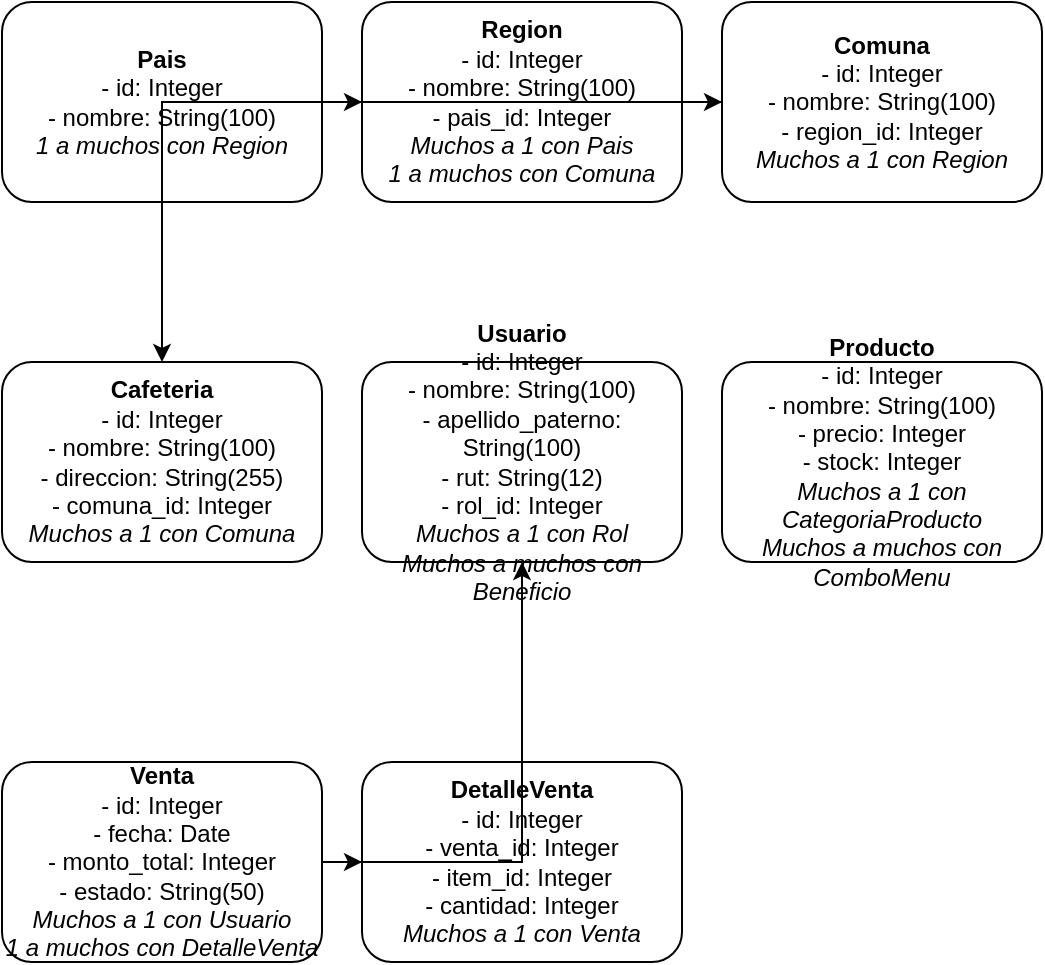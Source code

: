 <mxfile><diagram name="ClassDiagram"><mxGraphModel dx="593" dy="602" grid="1" gridSize="10" guides="1" tooltips="1" connect="1" arrows="1" fold="1" page="1" pageScale="1" pageWidth="827" pageHeight="1169" math="0"><root><mxCell id="0" /><mxCell id="1" parent="0" /><mxCell id="Pais" value="&lt;b&gt;Pais&lt;/b&gt;&lt;br&gt;- id: Integer&lt;br&gt;- nombre: String(100)&lt;br&gt;&lt;i&gt;1 a muchos con Region&lt;/i&gt;&lt;br&gt;" style="rounded=1;whiteSpace=wrap;html=1;" vertex="1" parent="1"><mxGeometry x="20" y="20" width="160" height="100" as="geometry" /></mxCell><mxCell id="Region" value="&lt;b&gt;Region&lt;/b&gt;&lt;br&gt;- id: Integer&lt;br&gt;- nombre: String(100)&lt;br&gt;- pais_id: Integer&lt;br&gt;&lt;i&gt;Muchos a 1 con Pais&lt;/i&gt;&lt;br&gt;&lt;i&gt;1 a muchos con Comuna&lt;/i&gt;&lt;br&gt;" style="rounded=1;whiteSpace=wrap;html=1;" vertex="1" parent="1"><mxGeometry x="200" y="20" width="160" height="100" as="geometry" /></mxCell><mxCell id="Comuna" value="&lt;b&gt;Comuna&lt;/b&gt;&lt;br&gt;- id: Integer&lt;br&gt;- nombre: String(100)&lt;br&gt;- region_id: Integer&lt;br&gt;&lt;i&gt;Muchos a 1 con Region&lt;/i&gt;&lt;br&gt;" style="rounded=1;whiteSpace=wrap;html=1;" vertex="1" parent="1"><mxGeometry x="380" y="20" width="160" height="100" as="geometry" /></mxCell><mxCell id="Cafeteria" value="&lt;b&gt;Cafeteria&lt;/b&gt;&lt;br&gt;- id: Integer&lt;br&gt;- nombre: String(100)&lt;br&gt;- direccion: String(255)&lt;br&gt;- comuna_id: Integer&lt;br&gt;&lt;i&gt;Muchos a 1 con Comuna&lt;/i&gt;&lt;br&gt;" style="rounded=1;whiteSpace=wrap;html=1;" vertex="1" parent="1"><mxGeometry x="20" y="200" width="160" height="100" as="geometry" /></mxCell><mxCell id="Usuario" value="&lt;b&gt;Usuario&lt;/b&gt;&lt;br&gt;- id: Integer&lt;br&gt;- nombre: String(100)&lt;br&gt;- apellido_paterno: String(100)&lt;br&gt;- rut: String(12)&lt;br&gt;- rol_id: Integer&lt;br&gt;&lt;i&gt;Muchos a 1 con Rol&lt;/i&gt;&lt;br&gt;&lt;i&gt;Muchos a muchos con Beneficio&lt;/i&gt;&lt;br&gt;" style="rounded=1;whiteSpace=wrap;html=1;" vertex="1" parent="1"><mxGeometry x="200" y="200" width="160" height="100" as="geometry" /></mxCell><mxCell id="Producto" value="&lt;b&gt;Producto&lt;/b&gt;&lt;br&gt;- id: Integer&lt;br&gt;- nombre: String(100)&lt;br&gt;- precio: Integer&lt;br&gt;- stock: Integer&lt;br&gt;&lt;i&gt;Muchos a 1 con CategoriaProducto&lt;/i&gt;&lt;br&gt;&lt;i&gt;Muchos a muchos con ComboMenu&lt;/i&gt;&lt;br&gt;" style="rounded=1;whiteSpace=wrap;html=1;" vertex="1" parent="1"><mxGeometry x="380" y="200" width="160" height="100" as="geometry" /></mxCell><mxCell id="Venta" value="&lt;b&gt;Venta&lt;/b&gt;&lt;br&gt;- id: Integer&lt;br&gt;- fecha: Date&lt;br&gt;- monto_total: Integer&lt;br&gt;- estado: String(50)&lt;br&gt;&lt;i&gt;Muchos a 1 con Usuario&lt;/i&gt;&lt;br&gt;&lt;i&gt;1 a muchos con DetalleVenta&lt;/i&gt;&lt;br&gt;" style="rounded=1;whiteSpace=wrap;html=1;" vertex="1" parent="1"><mxGeometry x="20" y="400" width="160" height="100" as="geometry" /></mxCell><mxCell id="DetalleVenta" value="&lt;b&gt;DetalleVenta&lt;/b&gt;&lt;br&gt;- id: Integer&lt;br&gt;- venta_id: Integer&lt;br&gt;- item_id: Integer&lt;br&gt;- cantidad: Integer&lt;br&gt;&lt;i&gt;Muchos a 1 con Venta&lt;/i&gt;&lt;br&gt;" style="rounded=1;whiteSpace=wrap;html=1;" vertex="1" parent="1"><mxGeometry x="200" y="400" width="160" height="100" as="geometry" /></mxCell><mxCell id="Pais-Region" edge="1" source="Pais" target="Region" parent="1" style="edgeStyle=orthogonalEdgeStyle;rounded=0;orthogonalLoop=1;"><mxGeometry relative="1" as="geometry" /></mxCell><mxCell id="Region-Comuna" edge="1" source="Region" target="Comuna" parent="1" style="edgeStyle=orthogonalEdgeStyle;rounded=0;orthogonalLoop=1;"><mxGeometry relative="1" as="geometry" /></mxCell><mxCell id="Comuna-Cafeteria" edge="1" source="Comuna" target="Cafeteria" parent="1" style="edgeStyle=orthogonalEdgeStyle;rounded=0;orthogonalLoop=1;"><mxGeometry relative="1" as="geometry" /></mxCell><mxCell id="Usuario-Rol" edge="1" source="Usuario" target="Rol" parent="1" style="edgeStyle=orthogonalEdgeStyle;rounded=0;orthogonalLoop=1;"><mxGeometry relative="1" as="geometry" /></mxCell><mxCell id="Usuario-Beneficio" edge="1" source="Usuario" target="Beneficio" parent="1" style="edgeStyle=orthogonalEdgeStyle;rounded=0;orthogonalLoop=1;"><mxGeometry relative="1" as="geometry" /></mxCell><mxCell id="Producto-CategoriaProducto" edge="1" source="Producto" target="CategoriaProducto" parent="1" style="edgeStyle=orthogonalEdgeStyle;rounded=0;orthogonalLoop=1;"><mxGeometry relative="1" as="geometry" /></mxCell><mxCell id="Producto-ComboMenu" edge="1" source="Producto" target="ComboMenu" parent="1" style="edgeStyle=orthogonalEdgeStyle;rounded=0;orthogonalLoop=1;"><mxGeometry relative="1" as="geometry" /></mxCell><mxCell id="Venta-Usuario" edge="1" source="Venta" target="Usuario" parent="1" style="edgeStyle=orthogonalEdgeStyle;rounded=0;orthogonalLoop=1;"><mxGeometry relative="1" as="geometry" /></mxCell><mxCell id="Venta-DetalleVenta" edge="1" source="Venta" target="DetalleVenta" parent="1" style="edgeStyle=orthogonalEdgeStyle;rounded=0;orthogonalLoop=1;"><mxGeometry relative="1" as="geometry" /></mxCell></root></mxGraphModel></diagram></mxfile>
